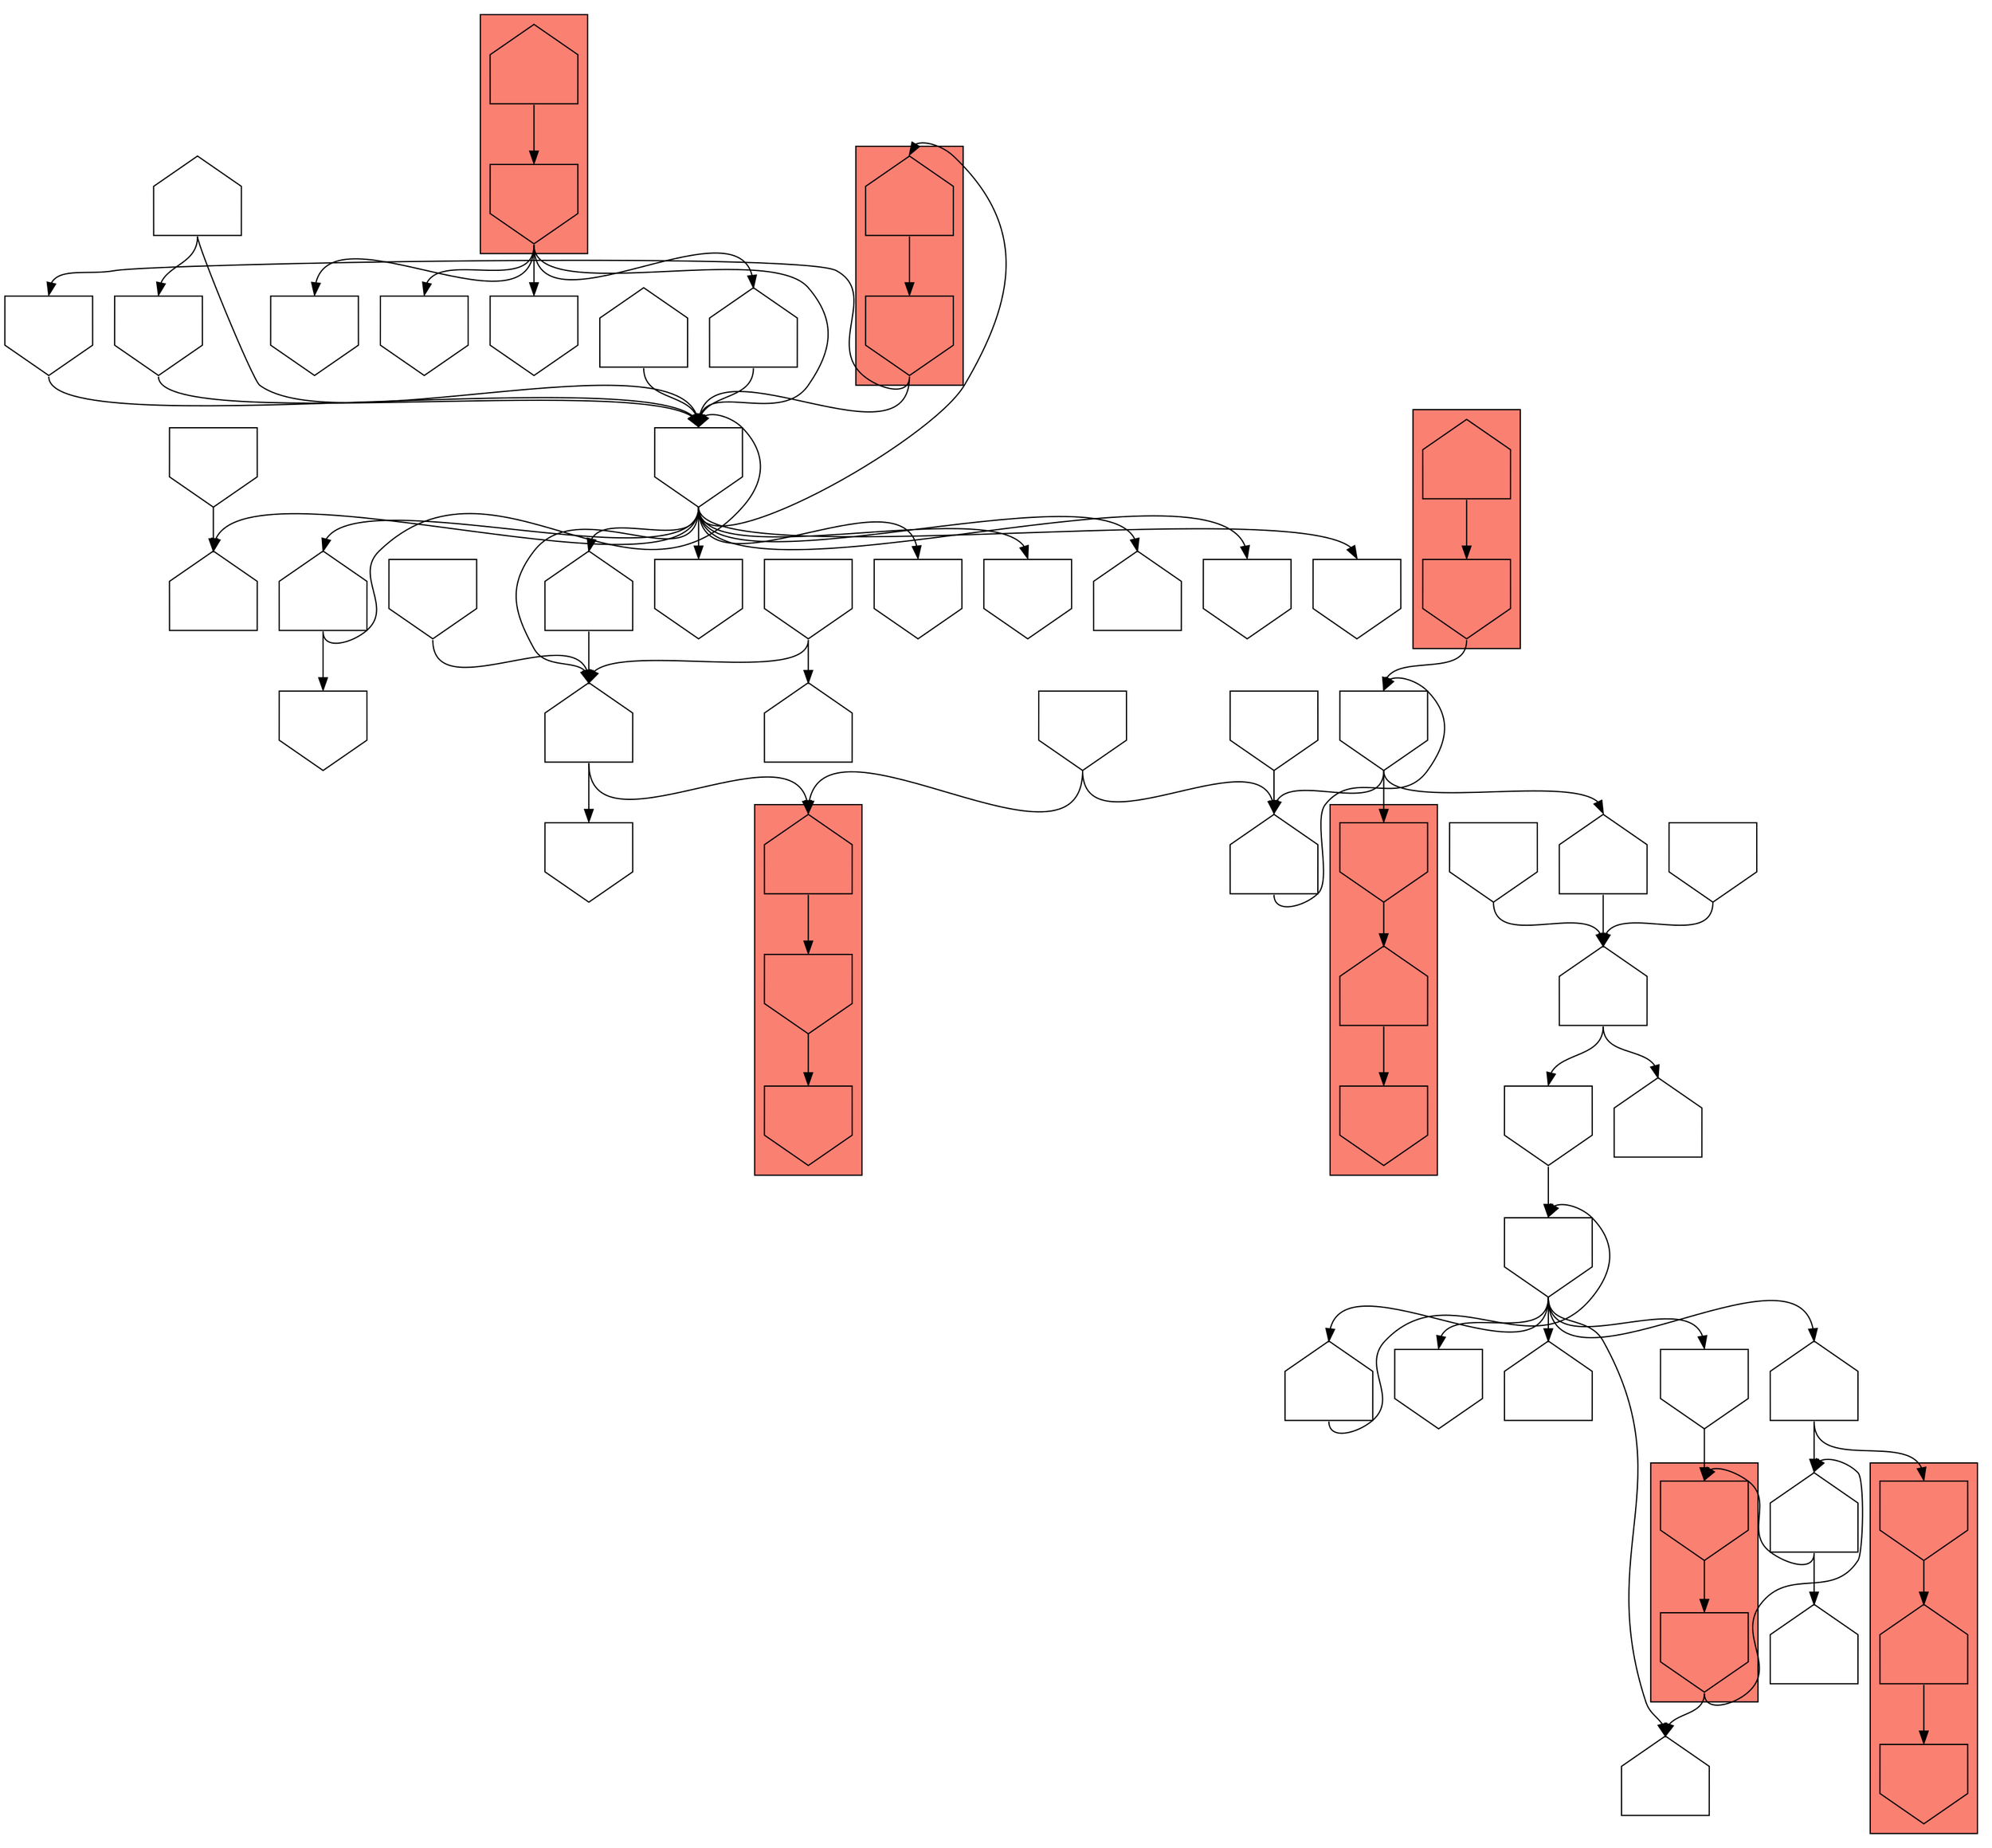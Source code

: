 digraph asm {
	edge [headport=n,tailport=s];
subgraph cluster_C2119_33 {
	2119 [label="",height=1,width=1,shape=invhouse];
	33 [label="",height=1,width=1,shape=invhouse];
	style=filled;
	fillcolor=salmon;
}
subgraph cluster_C20741_4957_11031 {
	20741 [label="",height=1,width=1,shape=invhouse];
	4957 [label="",height=1,width=1,shape=house];
	11031 [label="",height=1,width=1,shape=invhouse];
	style=filled;
	fillcolor=salmon;
}
subgraph cluster_C5717_21598_8860 {
	5717 [label="",height=1,width=1,shape=house];
	21598 [label="",height=1,width=1,shape=invhouse];
	8860 [label="",height=1,width=1,shape=invhouse];
	style=filled;
	fillcolor=salmon;
}
subgraph cluster_C15178_5800 {
	15178 [label="",height=1,width=1,shape=house];
	5800 [label="",height=1,width=1,shape=invhouse];
	style=filled;
	fillcolor=salmon;
}
subgraph cluster_C5231_1468 {
	5231 [label="",height=1,width=1,shape=house];
	1468 [label="",height=1,width=1,shape=invhouse];
	style=filled;
	fillcolor=salmon;
}
subgraph cluster_C8240_1529_5249 {
	8240 [label="",height=1,width=1,shape=invhouse];
	1529 [label="",height=1,width=1,shape=house];
	5249 [label="",height=1,width=1,shape=invhouse];
	style=filled;
	fillcolor=salmon;
}
subgraph cluster_C5421_21559 {
	5421 [label="",height=1,width=1,shape=house];
	21559 [label="",height=1,width=1,shape=invhouse];
	style=filled;
	fillcolor=salmon;
}
	1446 [label="",height=1,width=1,shape=house];
	20241 [label="",height=1,width=1,shape=house];
	7621 [label="",height=1,width=1,shape=house];
	5163 [label="",height=1,width=1,shape=invhouse];
	80 [label="",height=1,width=1,shape=invhouse];
	6008 [label="",height=1,width=1,shape=house];
	9623 [label="",height=1,width=1,shape=house];
	16392 [label="",height=1,width=1,shape=invhouse];
	18276 [label="",height=1,width=1,shape=house];
	4021 [label="",height=1,width=1,shape=invhouse];
	5472 [label="",height=1,width=1,shape=house];
	992 [label="",height=1,width=1,shape=house];
	3478 [label="",height=1,width=1,shape=invhouse];
	7763 [label="",height=1,width=1,shape=house];
	20239 [label="",height=1,width=1,shape=invhouse];
	5606 [label="",height=1,width=1,shape=house];
	10698 [label="",height=1,width=1,shape=invhouse];
	3394 [label="",height=1,width=1,shape=house];
	3074 [label="",height=1,width=1,shape=invhouse];
	1082 [label="",height=1,width=1,shape=invhouse];
	7862 [label="",height=1,width=1,shape=house];
	1696 [label="",height=1,width=1,shape=invhouse];
	8412 [label="",height=1,width=1,shape=invhouse];
	7 [label="",height=1,width=1,shape=invhouse];
	138 [label="",height=1,width=1,shape=house];
	12962 [label="",height=1,width=1,shape=invhouse];
	1424 [label="",height=1,width=1,shape=house];
	6514 [label="",height=1,width=1,shape=invhouse];
	7776 [label="",height=1,width=1,shape=house];
	6762 [label="",height=1,width=1,shape=invhouse];
	9129 [label="",height=1,width=1,shape=invhouse];
	14834 [label="",height=1,width=1,shape=invhouse];
	4621 [label="",height=1,width=1,shape=invhouse];
	16435 [label="",height=1,width=1,shape=invhouse];
	20412 [label="",height=1,width=1,shape=house];
	773 [label="",height=1,width=1,shape=invhouse];
	7866 [label="",height=1,width=1,shape=invhouse];
	18726 [label="",height=1,width=1,shape=house];
	19948 [label="",height=1,width=1,shape=invhouse];
	10819 [label="",height=1,width=1,shape=invhouse];
	19342 [label="",height=1,width=1,shape=house];
	21016 [label="",height=1,width=1,shape=house];
	20929 [label="",height=1,width=1,shape=invhouse];
	20697 [label="",height=1,width=1,shape=invhouse];
	2119 -> 33
	33 -> 1446
	33 -> 18276
	1446 -> 2119
	1446 -> 20241
	7621 -> 1446
	7621 -> 20741
	20741 -> 4957
	4957 -> 11031
	5163 -> 80
	5163 -> 6008
	5163 -> 7621
	5163 -> 9623
	5163 -> 16392
	5163 -> 18276
	6008 -> 5163
	16392 -> 2119
	4021 -> 5163
	5472 -> 992
	5472 -> 4021
	3478 -> 5472
	7763 -> 5472
	20239 -> 5606
	20239 -> 7763
	20239 -> 8240
	5606 -> 20239
	10698 -> 5606
	10698 -> 5717
	5717 -> 21598
	21598 -> 8860
	3394 -> 3074
	3394 -> 5717
	1082 -> 3394
	1082 -> 7862
	1696 -> 3394
	8412 -> 7
	8412 -> 138
	8412 -> 1424
	8412 -> 3394
	8412 -> 6514
	8412 -> 7776
	8412 -> 9129
	8412 -> 14834
	8412 -> 15178
	8412 -> 16435
	8412 -> 20412
	138 -> 8412
	138 -> 12962
	6762 -> 7776
	15178 -> 5800
	5800 -> 4621
	5800 -> 8412
	4621 -> 8412
	20412 -> 3394
	1468 -> 773
	1468 -> 7866
	1468 -> 8412
	1468 -> 18726
	1468 -> 19948
	18726 -> 8412
	5231 -> 1468
	10819 -> 8412
	19342 -> 8412
	19342 -> 10819
	21016 -> 8412
	20929 -> 5606
	8240 -> 1529
	1529 -> 5249
	21559 -> 20239
	5421 -> 21559
	20697 -> 5472
}